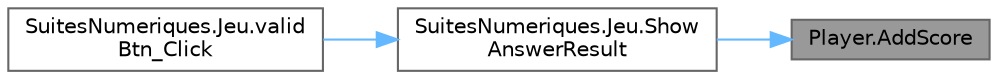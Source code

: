 digraph "Player.AddScore"
{
 // LATEX_PDF_SIZE
  bgcolor="transparent";
  edge [fontname=Helvetica,fontsize=10,labelfontname=Helvetica,labelfontsize=10];
  node [fontname=Helvetica,fontsize=10,shape=box,height=0.2,width=0.4];
  rankdir="RL";
  Node1 [id="Node000001",label="Player.AddScore",height=0.2,width=0.4,color="gray40", fillcolor="grey60", style="filled", fontcolor="black",tooltip="Ajoute les points de réponse à une question."];
  Node1 -> Node2 [id="edge1_Node000001_Node000002",dir="back",color="steelblue1",style="solid",tooltip=" "];
  Node2 [id="Node000002",label="SuitesNumeriques.Jeu.Show\lAnswerResult",height=0.2,width=0.4,color="grey40", fillcolor="white", style="filled",URL="$class_suites_numeriques_1_1_jeu.html#a09d1f926392fa695c6a374ecc643179b",tooltip="Affiche le résultat dans une message box (maladroit car n'est qu'un appel d'une méthode de Player)"];
  Node2 -> Node3 [id="edge2_Node000002_Node000003",dir="back",color="steelblue1",style="solid",tooltip=" "];
  Node3 [id="Node000003",label="SuitesNumeriques.Jeu.valid\lBtn_Click",height=0.2,width=0.4,color="grey40", fillcolor="white", style="filled",URL="$class_suites_numeriques_1_1_jeu.html#a8eab5c20fbe01e11a99540b19966afad",tooltip="Soummettre la réponse d'un joueur."];
}
